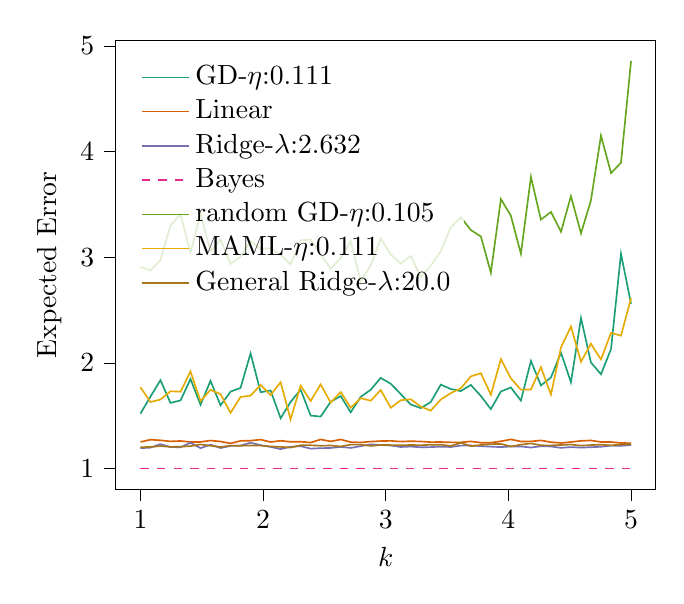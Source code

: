 % This file was created with tikzplotlib v0.10.1.
\begin{tikzpicture}

\definecolor{chocolate217952}{RGB}{217,95,2}
\definecolor{darkcyan27158119}{RGB}{27,158,119}
\definecolor{darkgoldenrod16611829}{RGB}{166,118,29}
\definecolor{darkgray176}{RGB}{176,176,176}
\definecolor{deeppink23141138}{RGB}{231,41,138}
\definecolor{lightslategray117112179}{RGB}{117,112,179}
\definecolor{olivedrab10216630}{RGB}{102,166,30}
\definecolor{orange2301712}{RGB}{230,171,2}

\begin{axis}[
legend cell align={left},
legend style={
  fill opacity=0.8,
  draw opacity=1,
  text opacity=1,
  at={(0.03,0.97)},
  anchor=north west,
  draw=none
},
tick align=outside,
tick pos=left,
x grid style={darkgray176},
xlabel={\(\displaystyle k\)},
xmin=0.8, xmax=5.2,
xtick style={color=black},
y grid style={darkgray176},
ylabel={Expected Error},
ymin=0.807, ymax=5.048,
ytick style={color=black}
]
\addplot [semithick, darkcyan27158119]
table {%
1 1.521
1.082 1.682
1.163 1.837
1.245 1.622
1.327 1.646
1.408 1.848
1.49 1.604
1.571 1.831
1.653 1.599
1.735 1.729
1.816 1.764
1.898 2.091
1.98 1.723
2.061 1.74
2.143 1.477
2.224 1.631
2.306 1.748
2.388 1.502
2.469 1.493
2.551 1.632
2.633 1.687
2.714 1.533
2.796 1.679
2.878 1.747
2.959 1.859
3.041 1.803
3.122 1.706
3.204 1.607
3.286 1.573
3.367 1.63
3.449 1.795
3.531 1.753
3.612 1.734
3.694 1.792
3.776 1.687
3.857 1.563
3.939 1.73
4.02 1.768
4.102 1.644
4.184 2.019
4.265 1.787
4.347 1.863
4.429 2.097
4.51 1.817
4.592 2.424
4.673 2.005
4.755 1.893
4.837 2.132
4.918 3.033
5 2.56
};
\addlegendentry{GD-$\eta$:0.111}
\addplot [semithick, chocolate217952]
table {%
1 1.253
1.082 1.274
1.163 1.268
1.245 1.258
1.327 1.262
1.408 1.252
1.49 1.253
1.571 1.266
1.653 1.257
1.735 1.239
1.816 1.263
1.898 1.265
1.98 1.275
2.061 1.252
2.143 1.264
2.224 1.254
2.306 1.255
2.388 1.247
2.469 1.276
2.551 1.258
2.633 1.276
2.714 1.251
2.796 1.248
2.878 1.256
2.959 1.261
3.041 1.263
3.122 1.256
3.204 1.26
3.286 1.257
3.367 1.251
3.449 1.252
3.531 1.249
3.612 1.249
3.694 1.258
3.776 1.245
3.857 1.246
3.939 1.259
4.02 1.277
4.102 1.257
4.184 1.258
4.265 1.267
4.347 1.251
4.429 1.243
4.51 1.252
4.592 1.263
4.673 1.267
4.755 1.252
4.837 1.252
4.918 1.243
5 1.241
};
\addlegendentry{Linear}
\addplot [semithick, lightslategray117112179]
table {%
1 1.194
1.082 1.199
1.163 1.232
1.245 1.205
1.327 1.202
1.408 1.245
1.49 1.194
1.571 1.227
1.653 1.195
1.735 1.215
1.816 1.218
1.898 1.246
1.98 1.222
2.061 1.206
2.143 1.185
2.224 1.207
2.306 1.213
2.388 1.189
2.469 1.194
2.551 1.196
2.633 1.206
2.714 1.196
2.796 1.213
2.878 1.23
2.959 1.224
3.041 1.219
3.122 1.205
3.204 1.209
3.286 1.202
3.367 1.204
3.449 1.208
3.531 1.205
3.612 1.218
3.694 1.219
3.776 1.213
3.857 1.208
3.939 1.204
4.02 1.21
4.102 1.21
4.184 1.2
4.265 1.212
4.347 1.21
4.429 1.197
4.51 1.204
4.592 1.199
4.673 1.203
4.755 1.207
4.837 1.218
4.918 1.216
5 1.224
};
\addlegendentry{Ridge-$\lambda$:2.632}
\addplot [semithick, deeppink23141138, dashed]
table {%
1 1.0
1.082 1.0
1.163 1.0
1.245 1.0
1.327 1.0
1.408 1.0
1.49 1.0
1.571 1.0
1.653 1.0
1.735 1.0
1.816 1.0
1.898 1.0
1.98 1.0
2.061 1.0
2.143 1.0
2.224 1.0
2.306 1.0
2.388 1.0
2.469 1.0
2.551 1.0
2.633 1.0
2.714 1.0
2.796 1.0
2.878 1.0
2.959 1.0
3.041 1.0
3.122 1.0
3.204 1.0
3.286 1.0
3.367 1.0
3.449 1.0
3.531 1.0
3.612 1.0
3.694 1.0
3.776 1.0
3.857 1.0
3.939 1.0
4.02 1.0
4.102 1.0
4.184 1.0
4.265 1.0
4.347 1.0
4.429 1.0
4.51 1.0
4.592 1.0
4.673 1.0
4.755 1.0
4.837 1.0
4.918 1.0
5 1.0
};
\addlegendentry{Bayes}
\addplot [semithick, olivedrab10216630]
table {%
1 2.909
1.082 2.876
1.163 2.972
1.245 3.3
1.327 3.407
1.408 3.045
1.49 3.41
1.571 3.058
1.653 3.167
1.735 2.937
1.816 3.005
1.898 3.152
1.98 3.079
2.061 3.086
2.143 3.022
2.224 2.933
2.306 3.161
2.388 3.167
2.469 3.03
2.551 2.89
2.633 2.992
2.714 3.151
2.796 2.774
2.878 2.924
2.959 3.177
3.041 3.026
3.122 2.941
3.204 3.012
3.286 2.813
3.367 2.919
3.449 3.059
3.531 3.283
3.612 3.378
3.694 3.257
3.776 3.196
3.857 2.854
3.939 3.55
4.02 3.393
4.102 3.033
4.184 3.76
4.265 3.356
4.347 3.428
4.429 3.241
4.51 3.578
4.592 3.226
4.673 3.537
4.755 4.151
4.837 3.796
4.918 3.894
5 4.855
};
\addlegendentry{random GD-$\eta$:0.105}
\addplot [semithick, orange2301712]
table {%
1 1.77
1.082 1.63
1.163 1.654
1.245 1.732
1.327 1.728
1.408 1.92
1.49 1.639
1.571 1.746
1.653 1.705
1.735 1.528
1.816 1.678
1.898 1.691
1.98 1.792
2.061 1.696
2.143 1.818
2.224 1.465
2.306 1.786
2.388 1.64
2.469 1.797
2.551 1.625
2.633 1.725
2.714 1.577
2.796 1.667
2.878 1.643
2.959 1.744
3.041 1.576
3.122 1.647
3.204 1.657
3.286 1.587
3.367 1.549
3.449 1.654
3.531 1.715
3.612 1.76
3.694 1.873
3.776 1.903
3.857 1.699
3.939 2.036
4.02 1.855
4.102 1.747
4.184 1.749
4.265 1.96
4.347 1.701
4.429 2.147
4.51 2.345
4.592 2.011
4.673 2.182
4.755 2.033
4.837 2.285
4.918 2.258
5 2.614
};
\addlegendentry{MAML-$\eta$:0.111}
\addplot [semithick, darkgoldenrod16611829]
table {%
1 1.202
1.082 1.206
1.163 1.214
1.245 1.206
1.327 1.208
1.408 1.213
1.49 1.229
1.571 1.217
1.653 1.205
1.735 1.218
1.816 1.217
1.898 1.219
1.98 1.218
2.061 1.21
2.143 1.206
2.224 1.2
2.306 1.221
2.388 1.221
2.469 1.217
2.551 1.219
2.633 1.21
2.714 1.227
2.796 1.227
2.878 1.215
2.959 1.224
3.041 1.223
3.122 1.221
3.204 1.224
3.286 1.222
3.367 1.226
3.449 1.227
3.531 1.215
3.612 1.244
3.694 1.213
3.776 1.224
3.857 1.232
3.939 1.234
4.02 1.21
4.102 1.227
4.184 1.239
4.265 1.221
4.347 1.22
4.429 1.224
4.51 1.228
4.592 1.218
4.673 1.223
4.755 1.227
4.837 1.22
4.918 1.229
5 1.232
};
\addlegendentry{General Ridge-$\lambda$:20.0}
\end{axis}

\end{tikzpicture}
